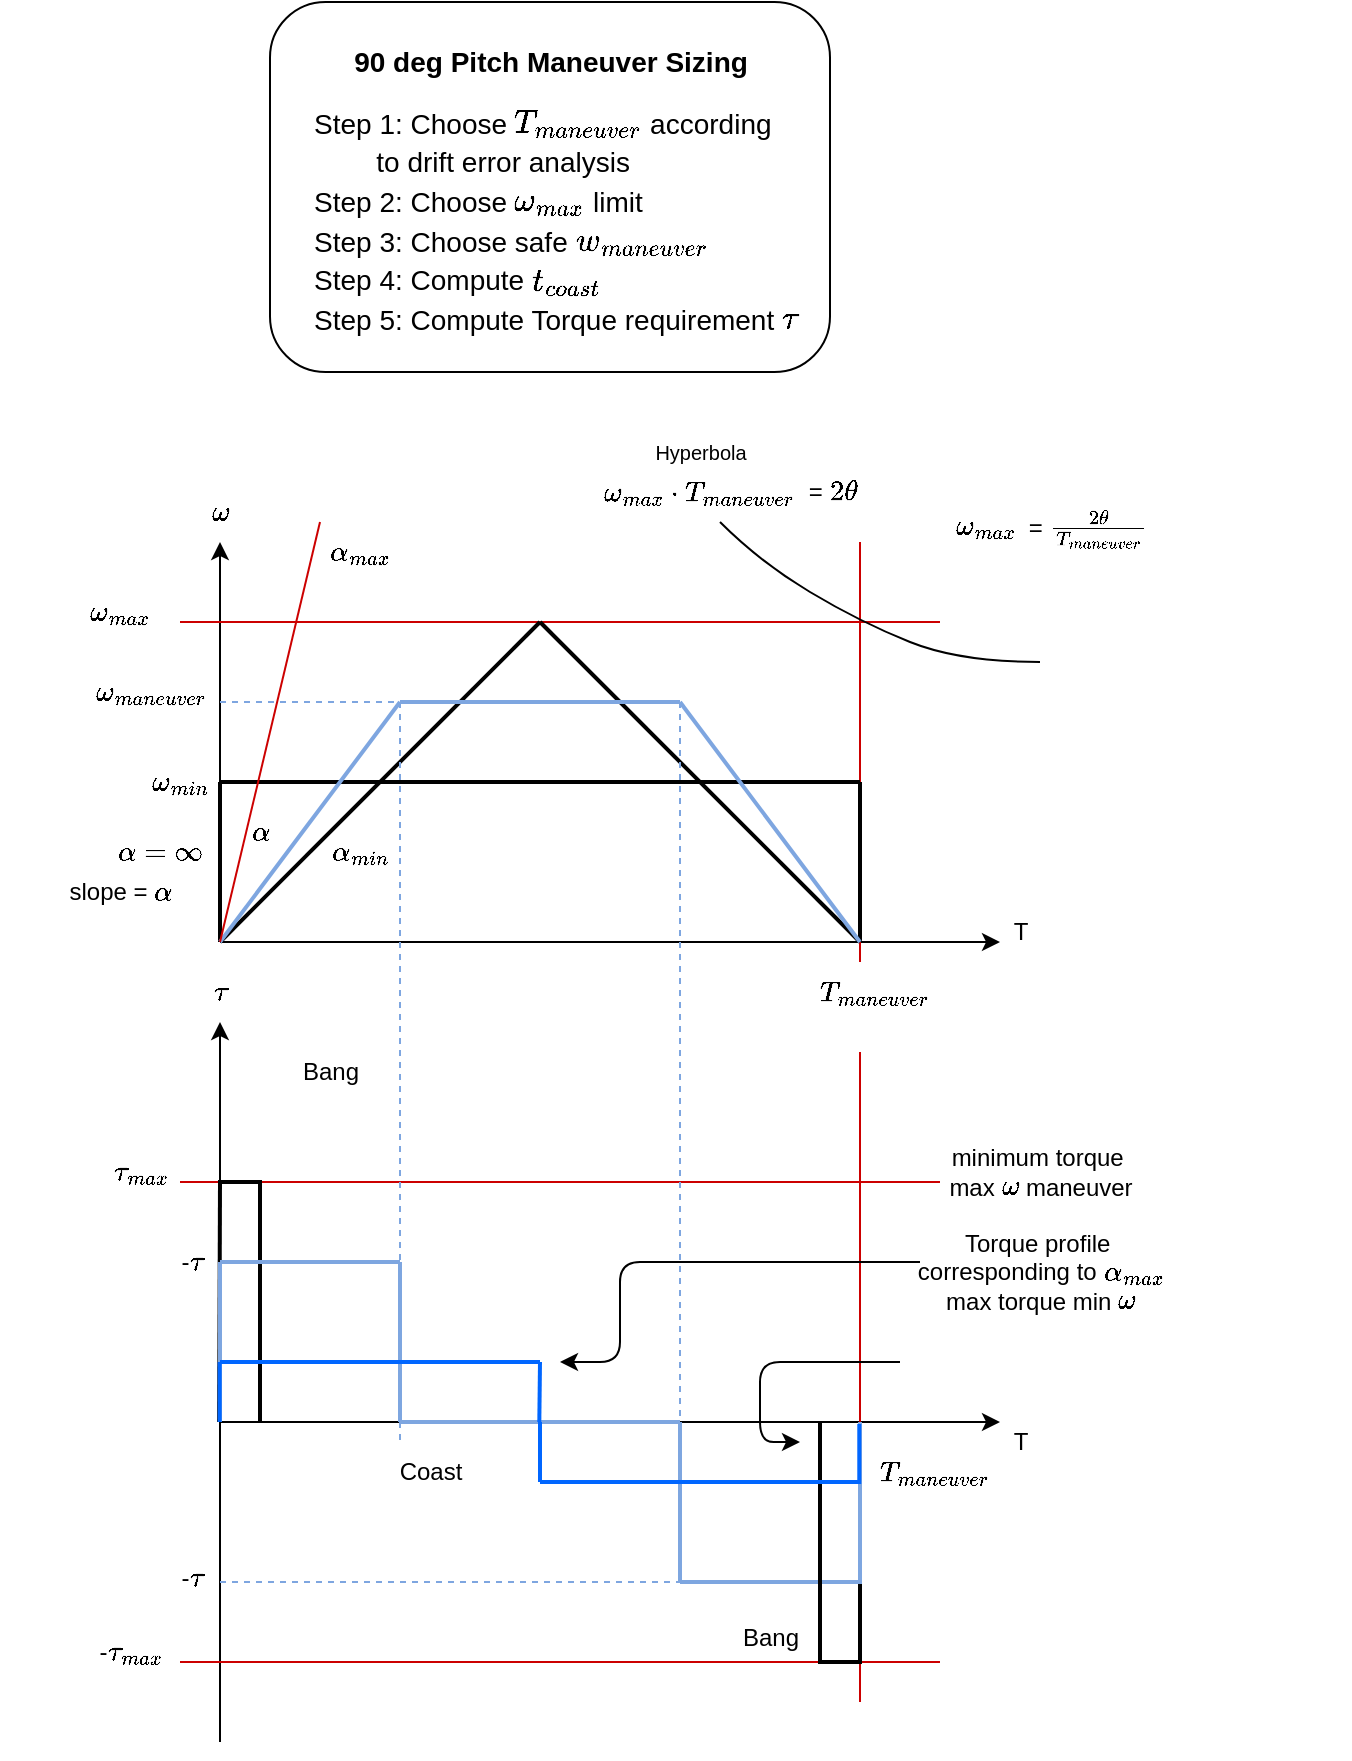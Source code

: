 <mxfile version="28.0.6">
  <diagram name="Page-1" id="JwNxEWAlvEYyS6XBCIr7">
    <mxGraphModel dx="837" dy="527" grid="1" gridSize="10" guides="1" tooltips="1" connect="1" arrows="1" fold="1" page="1" pageScale="1" pageWidth="1169" pageHeight="1654" math="1" shadow="0">
      <root>
        <mxCell id="0" />
        <mxCell id="1" parent="0" />
        <mxCell id="eeCWz9_GqexhfhAyQiQK-57" value="" style="endArrow=none;html=1;rounded=0;strokeColor=#CC0000;" edge="1" parent="1">
          <mxGeometry width="50" height="50" relative="1" as="geometry">
            <mxPoint x="380" y="600" as="sourcePoint" />
            <mxPoint x="760" y="600" as="targetPoint" />
          </mxGeometry>
        </mxCell>
        <mxCell id="eeCWz9_GqexhfhAyQiQK-75" value="" style="endArrow=none;html=1;rounded=0;strokeWidth=2;" edge="1" parent="1">
          <mxGeometry width="50" height="50" relative="1" as="geometry">
            <mxPoint x="420" y="720" as="sourcePoint" />
            <mxPoint x="420" y="599" as="targetPoint" />
          </mxGeometry>
        </mxCell>
        <mxCell id="eeCWz9_GqexhfhAyQiQK-71" value="" style="endArrow=none;html=1;rounded=0;strokeWidth=2;" edge="1" parent="1">
          <mxGeometry width="50" height="50" relative="1" as="geometry">
            <mxPoint x="399.58" y="720" as="sourcePoint" />
            <mxPoint x="400" y="600" as="targetPoint" />
          </mxGeometry>
        </mxCell>
        <mxCell id="eeCWz9_GqexhfhAyQiQK-1" value="" style="endArrow=classic;html=1;rounded=0;" edge="1" parent="1">
          <mxGeometry width="50" height="50" relative="1" as="geometry">
            <mxPoint x="400" y="480" as="sourcePoint" />
            <mxPoint x="790" y="480" as="targetPoint" />
          </mxGeometry>
        </mxCell>
        <mxCell id="eeCWz9_GqexhfhAyQiQK-2" value="" style="endArrow=classic;html=1;rounded=0;" edge="1" parent="1">
          <mxGeometry width="50" height="50" relative="1" as="geometry">
            <mxPoint x="400" y="480" as="sourcePoint" />
            <mxPoint x="400" y="280" as="targetPoint" />
          </mxGeometry>
        </mxCell>
        <mxCell id="eeCWz9_GqexhfhAyQiQK-3" value="" style="endArrow=none;html=1;rounded=0;strokeColor=#CC0000;" edge="1" parent="1">
          <mxGeometry width="50" height="50" relative="1" as="geometry">
            <mxPoint x="720" y="490" as="sourcePoint" />
            <mxPoint x="720" y="280" as="targetPoint" />
          </mxGeometry>
        </mxCell>
        <mxCell id="eeCWz9_GqexhfhAyQiQK-4" value="&amp;nbsp;\(T_{maneuver}\)" style="text;html=1;align=center;verticalAlign=middle;resizable=0;points=[];autosize=1;strokeColor=none;fillColor=none;" vertex="1" parent="1">
          <mxGeometry x="665" y="490" width="120" height="30" as="geometry" />
        </mxCell>
        <mxCell id="eeCWz9_GqexhfhAyQiQK-5" value="" style="endArrow=none;html=1;rounded=0;strokeColor=#CC0000;" edge="1" parent="1">
          <mxGeometry width="50" height="50" relative="1" as="geometry">
            <mxPoint x="380" y="320" as="sourcePoint" />
            <mxPoint x="760" y="320" as="targetPoint" />
          </mxGeometry>
        </mxCell>
        <mxCell id="eeCWz9_GqexhfhAyQiQK-6" value="&amp;nbsp;\(\omega_{max}\)&amp;nbsp;" style="text;html=1;align=center;verticalAlign=middle;resizable=0;points=[];autosize=1;strokeColor=none;fillColor=none;" vertex="1" parent="1">
          <mxGeometry x="290" y="300" width="120" height="30" as="geometry" />
        </mxCell>
        <mxCell id="eeCWz9_GqexhfhAyQiQK-7" value="" style="endArrow=none;html=1;rounded=0;strokeWidth=2;" edge="1" parent="1">
          <mxGeometry width="50" height="50" relative="1" as="geometry">
            <mxPoint x="400" y="480" as="sourcePoint" />
            <mxPoint x="560" y="320" as="targetPoint" />
          </mxGeometry>
        </mxCell>
        <mxCell id="eeCWz9_GqexhfhAyQiQK-8" value="" style="endArrow=none;html=1;rounded=0;strokeWidth=2;" edge="1" parent="1">
          <mxGeometry width="50" height="50" relative="1" as="geometry">
            <mxPoint x="720" y="480" as="sourcePoint" />
            <mxPoint x="560" y="320" as="targetPoint" />
          </mxGeometry>
        </mxCell>
        <mxCell id="eeCWz9_GqexhfhAyQiQK-12" value="\(\omega_{max}\)&amp;nbsp;&amp;nbsp;= \(\frac{2\theta}{T_{maneuver}}\)&lt;div&gt;&lt;br&gt;&lt;/div&gt;" style="text;html=1;align=center;verticalAlign=middle;resizable=0;points=[];autosize=1;strokeColor=none;fillColor=none;" vertex="1" parent="1">
          <mxGeometry x="665" y="260" width="300" height="40" as="geometry" />
        </mxCell>
        <mxCell id="eeCWz9_GqexhfhAyQiQK-14" value="" style="endArrow=none;html=1;rounded=0;strokeWidth=2;" edge="1" parent="1">
          <mxGeometry width="50" height="50" relative="1" as="geometry">
            <mxPoint x="400" y="480" as="sourcePoint" />
            <mxPoint x="400" y="400" as="targetPoint" />
          </mxGeometry>
        </mxCell>
        <mxCell id="eeCWz9_GqexhfhAyQiQK-15" value="" style="endArrow=none;html=1;rounded=0;strokeWidth=2;" edge="1" parent="1">
          <mxGeometry width="50" height="50" relative="1" as="geometry">
            <mxPoint x="720" y="400" as="sourcePoint" />
            <mxPoint x="400" y="400" as="targetPoint" />
          </mxGeometry>
        </mxCell>
        <mxCell id="eeCWz9_GqexhfhAyQiQK-16" value="" style="endArrow=none;html=1;rounded=0;strokeWidth=2;" edge="1" parent="1">
          <mxGeometry width="50" height="50" relative="1" as="geometry">
            <mxPoint x="720" y="480" as="sourcePoint" />
            <mxPoint x="720" y="400" as="targetPoint" />
          </mxGeometry>
        </mxCell>
        <mxCell id="eeCWz9_GqexhfhAyQiQK-18" value="" style="endArrow=none;html=1;rounded=0;curved=1;" edge="1" parent="1">
          <mxGeometry width="50" height="50" relative="1" as="geometry">
            <mxPoint x="650" y="270" as="sourcePoint" />
            <mxPoint x="810" y="340" as="targetPoint" />
            <Array as="points">
              <mxPoint x="670" y="290" />
              <mxPoint x="720" y="320" />
              <mxPoint x="770" y="340" />
            </Array>
          </mxGeometry>
        </mxCell>
        <mxCell id="eeCWz9_GqexhfhAyQiQK-19" value="\(\omega_{max} \cdot T_{maneuver}\)&amp;nbsp; = \(2\theta\)" style="text;html=1;align=center;verticalAlign=middle;resizable=0;points=[];autosize=1;strokeColor=none;fillColor=none;" vertex="1" parent="1">
          <mxGeometry x="510" y="240" width="290" height="30" as="geometry" />
        </mxCell>
        <mxCell id="eeCWz9_GqexhfhAyQiQK-20" value="slope = \(\alpha\)" style="text;html=1;align=center;verticalAlign=middle;resizable=0;points=[];autosize=1;strokeColor=none;fillColor=none;" vertex="1" parent="1">
          <mxGeometry x="295" y="440" width="110" height="30" as="geometry" />
        </mxCell>
        <mxCell id="eeCWz9_GqexhfhAyQiQK-21" value="&amp;nbsp;\(\alpha = \infty\)&amp;nbsp;" style="text;html=1;align=center;verticalAlign=middle;resizable=0;points=[];autosize=1;strokeColor=none;fillColor=none;" vertex="1" parent="1">
          <mxGeometry x="310" y="420" width="120" height="30" as="geometry" />
        </mxCell>
        <mxCell id="eeCWz9_GqexhfhAyQiQK-22" value="&amp;nbsp;\(\alpha_{min}\)&amp;nbsp;" style="text;html=1;align=center;verticalAlign=middle;resizable=0;points=[];autosize=1;strokeColor=none;fillColor=none;" vertex="1" parent="1">
          <mxGeometry x="415" y="420" width="110" height="30" as="geometry" />
        </mxCell>
        <mxCell id="eeCWz9_GqexhfhAyQiQK-23" value="" style="endArrow=none;html=1;rounded=0;strokeColor=#7EA6E0;strokeWidth=2;" edge="1" parent="1">
          <mxGeometry width="50" height="50" relative="1" as="geometry">
            <mxPoint x="400" y="480" as="sourcePoint" />
            <mxPoint x="490" y="360" as="targetPoint" />
          </mxGeometry>
        </mxCell>
        <mxCell id="eeCWz9_GqexhfhAyQiQK-24" value="" style="endArrow=none;html=1;rounded=0;strokeColor=#7EA6E0;strokeWidth=2;" edge="1" parent="1">
          <mxGeometry width="50" height="50" relative="1" as="geometry">
            <mxPoint x="490" y="360" as="sourcePoint" />
            <mxPoint x="630" y="360" as="targetPoint" />
          </mxGeometry>
        </mxCell>
        <mxCell id="eeCWz9_GqexhfhAyQiQK-25" value="" style="endArrow=none;html=1;rounded=0;strokeColor=#7EA6E0;strokeWidth=2;" edge="1" parent="1">
          <mxGeometry width="50" height="50" relative="1" as="geometry">
            <mxPoint x="630" y="360" as="sourcePoint" />
            <mxPoint x="720" y="480" as="targetPoint" />
          </mxGeometry>
        </mxCell>
        <mxCell id="eeCWz9_GqexhfhAyQiQK-26" value="&amp;nbsp;\(\alpha\)&amp;nbsp;" style="text;html=1;align=center;verticalAlign=middle;resizable=0;points=[];autosize=1;strokeColor=none;fillColor=none;" vertex="1" parent="1">
          <mxGeometry x="380" y="410" width="80" height="30" as="geometry" />
        </mxCell>
        <mxCell id="eeCWz9_GqexhfhAyQiQK-27" value="&amp;nbsp;\(\omega_{maneuver}\)&amp;nbsp;" style="text;html=1;align=center;verticalAlign=middle;resizable=0;points=[];autosize=1;strokeColor=none;fillColor=none;" vertex="1" parent="1">
          <mxGeometry x="290" y="340" width="150" height="30" as="geometry" />
        </mxCell>
        <mxCell id="eeCWz9_GqexhfhAyQiQK-30" value="&amp;nbsp;\(\omega_{min}\)&amp;nbsp;" style="text;html=1;align=center;verticalAlign=middle;resizable=0;points=[];autosize=1;strokeColor=none;fillColor=none;" vertex="1" parent="1">
          <mxGeometry x="320" y="385" width="120" height="30" as="geometry" />
        </mxCell>
        <mxCell id="eeCWz9_GqexhfhAyQiQK-31" value="" style="endArrow=none;html=1;rounded=0;strokeColor=#7EA6E0;strokeWidth=1;dashed=1;" edge="1" parent="1">
          <mxGeometry width="50" height="50" relative="1" as="geometry">
            <mxPoint x="400" y="360" as="sourcePoint" />
            <mxPoint x="490" y="360" as="targetPoint" />
          </mxGeometry>
        </mxCell>
        <mxCell id="eeCWz9_GqexhfhAyQiQK-32" value="" style="endArrow=classic;html=1;rounded=0;" edge="1" parent="1">
          <mxGeometry width="50" height="50" relative="1" as="geometry">
            <mxPoint x="400" y="720" as="sourcePoint" />
            <mxPoint x="790" y="720" as="targetPoint" />
          </mxGeometry>
        </mxCell>
        <mxCell id="eeCWz9_GqexhfhAyQiQK-33" value="" style="endArrow=classic;html=1;rounded=0;" edge="1" parent="1">
          <mxGeometry width="50" height="50" relative="1" as="geometry">
            <mxPoint x="400" y="880" as="sourcePoint" />
            <mxPoint x="400" y="520" as="targetPoint" />
          </mxGeometry>
        </mxCell>
        <mxCell id="eeCWz9_GqexhfhAyQiQK-34" value="" style="endArrow=none;html=1;rounded=0;strokeColor=#CC0000;" edge="1" parent="1">
          <mxGeometry width="50" height="50" relative="1" as="geometry">
            <mxPoint x="720" y="860" as="sourcePoint" />
            <mxPoint x="720" y="535" as="targetPoint" />
          </mxGeometry>
        </mxCell>
        <mxCell id="eeCWz9_GqexhfhAyQiQK-36" value="&amp;nbsp;\(\omega\)&amp;nbsp;" style="text;html=1;align=center;verticalAlign=middle;resizable=0;points=[];autosize=1;strokeColor=none;fillColor=none;" vertex="1" parent="1">
          <mxGeometry x="360" y="250" width="80" height="30" as="geometry" />
        </mxCell>
        <mxCell id="eeCWz9_GqexhfhAyQiQK-37" value="T" style="text;html=1;align=center;verticalAlign=middle;resizable=0;points=[];autosize=1;strokeColor=none;fillColor=none;" vertex="1" parent="1">
          <mxGeometry x="785" y="460" width="30" height="30" as="geometry" />
        </mxCell>
        <mxCell id="eeCWz9_GqexhfhAyQiQK-38" value="T" style="text;html=1;align=center;verticalAlign=middle;resizable=0;points=[];autosize=1;strokeColor=none;fillColor=none;" vertex="1" parent="1">
          <mxGeometry x="785" y="715" width="30" height="30" as="geometry" />
        </mxCell>
        <mxCell id="eeCWz9_GqexhfhAyQiQK-39" value="&lt;font style=&quot;font-size: 10px;&quot;&gt;Hyperbola&lt;/font&gt;" style="text;html=1;align=center;verticalAlign=middle;resizable=0;points=[];autosize=1;strokeColor=none;fillColor=none;" vertex="1" parent="1">
          <mxGeometry x="605" y="220" width="70" height="30" as="geometry" />
        </mxCell>
        <mxCell id="eeCWz9_GqexhfhAyQiQK-40" value="" style="endArrow=none;html=1;rounded=0;strokeColor=#CC0000;" edge="1" parent="1">
          <mxGeometry width="50" height="50" relative="1" as="geometry">
            <mxPoint x="400" y="480" as="sourcePoint" />
            <mxPoint x="450" y="270" as="targetPoint" />
          </mxGeometry>
        </mxCell>
        <mxCell id="eeCWz9_GqexhfhAyQiQK-41" value="&amp;nbsp;\(\alpha_{max}\)&lt;span style=&quot;background-color: transparent; color: light-dark(rgb(0, 0, 0), rgb(255, 255, 255));&quot;&gt;&amp;nbsp;&lt;/span&gt;" style="text;html=1;align=center;verticalAlign=middle;resizable=0;points=[];autosize=1;strokeColor=none;fillColor=none;" vertex="1" parent="1">
          <mxGeometry x="415" y="270" width="110" height="30" as="geometry" />
        </mxCell>
        <mxCell id="eeCWz9_GqexhfhAyQiQK-43" value="&amp;nbsp;\(T_{maneuver}\)" style="text;html=1;align=center;verticalAlign=middle;resizable=0;points=[];autosize=1;strokeColor=none;fillColor=none;" vertex="1" parent="1">
          <mxGeometry x="695" y="730" width="120" height="30" as="geometry" />
        </mxCell>
        <mxCell id="eeCWz9_GqexhfhAyQiQK-45" value="" style="endArrow=none;html=1;rounded=0;strokeColor=#7EA6E0;strokeWidth=1;dashed=1;" edge="1" parent="1">
          <mxGeometry width="50" height="50" relative="1" as="geometry">
            <mxPoint x="490" y="360" as="sourcePoint" />
            <mxPoint x="490" y="730" as="targetPoint" />
          </mxGeometry>
        </mxCell>
        <mxCell id="eeCWz9_GqexhfhAyQiQK-46" value="" style="endArrow=none;html=1;rounded=0;strokeColor=#7EA6E0;strokeWidth=1;dashed=1;" edge="1" parent="1">
          <mxGeometry width="50" height="50" relative="1" as="geometry">
            <mxPoint x="630" y="360" as="sourcePoint" />
            <mxPoint x="630" y="730" as="targetPoint" />
          </mxGeometry>
        </mxCell>
        <mxCell id="eeCWz9_GqexhfhAyQiQK-47" value="" style="endArrow=none;html=1;rounded=0;strokeColor=#7EA6E0;strokeWidth=2;" edge="1" parent="1">
          <mxGeometry width="50" height="50" relative="1" as="geometry">
            <mxPoint x="400" y="720" as="sourcePoint" />
            <mxPoint x="400" y="640" as="targetPoint" />
          </mxGeometry>
        </mxCell>
        <mxCell id="eeCWz9_GqexhfhAyQiQK-48" value="" style="endArrow=none;html=1;rounded=0;strokeColor=#7EA6E0;strokeWidth=2;" edge="1" parent="1">
          <mxGeometry width="50" height="50" relative="1" as="geometry">
            <mxPoint x="490" y="640" as="sourcePoint" />
            <mxPoint x="400" y="640" as="targetPoint" />
          </mxGeometry>
        </mxCell>
        <mxCell id="eeCWz9_GqexhfhAyQiQK-49" value="" style="endArrow=none;html=1;rounded=0;strokeColor=#7EA6E0;strokeWidth=2;" edge="1" parent="1">
          <mxGeometry width="50" height="50" relative="1" as="geometry">
            <mxPoint x="720" y="800" as="sourcePoint" />
            <mxPoint x="630" y="800" as="targetPoint" />
          </mxGeometry>
        </mxCell>
        <mxCell id="eeCWz9_GqexhfhAyQiQK-50" value="" style="endArrow=none;html=1;rounded=0;strokeColor=#7EA6E0;strokeWidth=2;" edge="1" parent="1">
          <mxGeometry width="50" height="50" relative="1" as="geometry">
            <mxPoint x="490" y="720" as="sourcePoint" />
            <mxPoint x="490" y="640" as="targetPoint" />
          </mxGeometry>
        </mxCell>
        <mxCell id="eeCWz9_GqexhfhAyQiQK-51" value="" style="endArrow=none;html=1;rounded=0;strokeColor=#7EA6E0;strokeWidth=2;" edge="1" parent="1">
          <mxGeometry width="50" height="50" relative="1" as="geometry">
            <mxPoint x="630" y="800" as="sourcePoint" />
            <mxPoint x="630" y="720" as="targetPoint" />
          </mxGeometry>
        </mxCell>
        <mxCell id="eeCWz9_GqexhfhAyQiQK-52" value="" style="endArrow=none;html=1;rounded=0;strokeColor=#7EA6E0;strokeWidth=2;" edge="1" parent="1">
          <mxGeometry width="50" height="50" relative="1" as="geometry">
            <mxPoint x="720" y="810" as="sourcePoint" />
            <mxPoint x="720" y="720" as="targetPoint" />
          </mxGeometry>
        </mxCell>
        <mxCell id="eeCWz9_GqexhfhAyQiQK-53" value="" style="endArrow=none;html=1;rounded=0;strokeColor=#7EA6E0;strokeWidth=2;" edge="1" parent="1">
          <mxGeometry width="50" height="50" relative="1" as="geometry">
            <mxPoint x="630" y="720" as="sourcePoint" />
            <mxPoint x="490" y="720" as="targetPoint" />
          </mxGeometry>
        </mxCell>
        <mxCell id="eeCWz9_GqexhfhAyQiQK-55" value="" style="endArrow=none;html=1;rounded=0;strokeColor=#7EA6E0;strokeWidth=1;dashed=1;" edge="1" parent="1">
          <mxGeometry width="50" height="50" relative="1" as="geometry">
            <mxPoint x="400" y="800" as="sourcePoint" />
            <mxPoint x="640" y="800" as="targetPoint" />
          </mxGeometry>
        </mxCell>
        <mxCell id="eeCWz9_GqexhfhAyQiQK-58" value="" style="endArrow=none;html=1;rounded=0;strokeColor=#CC0000;" edge="1" parent="1">
          <mxGeometry width="50" height="50" relative="1" as="geometry">
            <mxPoint x="380" y="840" as="sourcePoint" />
            <mxPoint x="760" y="840" as="targetPoint" />
          </mxGeometry>
        </mxCell>
        <mxCell id="eeCWz9_GqexhfhAyQiQK-59" value="\(\tau_{max}\)" style="text;html=1;align=center;verticalAlign=middle;resizable=0;points=[];autosize=1;strokeColor=none;fillColor=none;" vertex="1" parent="1">
          <mxGeometry x="310" y="580" width="100" height="30" as="geometry" />
        </mxCell>
        <mxCell id="eeCWz9_GqexhfhAyQiQK-60" value="-\(\tau_{max}\)" style="text;html=1;align=center;verticalAlign=middle;resizable=0;points=[];autosize=1;strokeColor=none;fillColor=none;" vertex="1" parent="1">
          <mxGeometry x="305" y="820" width="100" height="30" as="geometry" />
        </mxCell>
        <mxCell id="eeCWz9_GqexhfhAyQiQK-61" value="-\(\tau\)" style="text;html=1;align=center;verticalAlign=middle;resizable=0;points=[];autosize=1;strokeColor=none;fillColor=none;" vertex="1" parent="1">
          <mxGeometry x="356" y="783" width="60" height="30" as="geometry" />
        </mxCell>
        <mxCell id="eeCWz9_GqexhfhAyQiQK-62" value="-\(\tau\)" style="text;html=1;align=center;verticalAlign=middle;resizable=0;points=[];autosize=1;strokeColor=none;fillColor=none;" vertex="1" parent="1">
          <mxGeometry x="356" y="625" width="60" height="30" as="geometry" />
        </mxCell>
        <mxCell id="eeCWz9_GqexhfhAyQiQK-63" value="Bang" style="text;html=1;align=center;verticalAlign=middle;resizable=0;points=[];autosize=1;strokeColor=none;fillColor=none;" vertex="1" parent="1">
          <mxGeometry x="430" y="530" width="50" height="30" as="geometry" />
        </mxCell>
        <mxCell id="eeCWz9_GqexhfhAyQiQK-64" value="Coast" style="text;html=1;align=center;verticalAlign=middle;resizable=0;points=[];autosize=1;strokeColor=none;fillColor=none;" vertex="1" parent="1">
          <mxGeometry x="480" y="730" width="50" height="30" as="geometry" />
        </mxCell>
        <mxCell id="eeCWz9_GqexhfhAyQiQK-65" value="Bang" style="text;html=1;align=center;verticalAlign=middle;resizable=0;points=[];autosize=1;strokeColor=none;fillColor=none;" vertex="1" parent="1">
          <mxGeometry x="650" y="813" width="50" height="30" as="geometry" />
        </mxCell>
        <mxCell id="eeCWz9_GqexhfhAyQiQK-68" value="\(\tau\)" style="text;html=1;align=center;verticalAlign=middle;resizable=0;points=[];autosize=1;strokeColor=none;fillColor=none;" vertex="1" parent="1">
          <mxGeometry x="370" y="490" width="60" height="30" as="geometry" />
        </mxCell>
        <mxCell id="eeCWz9_GqexhfhAyQiQK-69" value="" style="group" vertex="1" connectable="0" parent="1">
          <mxGeometry x="425" y="10" width="320" height="185" as="geometry" />
        </mxCell>
        <mxCell id="eeCWz9_GqexhfhAyQiQK-67" value="" style="rounded=1;whiteSpace=wrap;html=1;" vertex="1" parent="eeCWz9_GqexhfhAyQiQK-69">
          <mxGeometry width="280" height="185" as="geometry" />
        </mxCell>
        <mxCell id="eeCWz9_GqexhfhAyQiQK-13" value="&lt;div style=&quot;line-height: 140%;&quot;&gt;&lt;font face=&quot;Helvetica&quot; style=&quot;font-size: 14px; line-height: 140%;&quot;&gt;Step 1: Choose \(T_{maneuver}\) according&amp;nbsp;&lt;/font&gt;&lt;div&gt;&lt;font face=&quot;Helvetica&quot; style=&quot;font-size: 14px; line-height: 140%;&quot;&gt;&lt;span style=&quot;white-space: pre;&quot;&gt;&#x9;&lt;/span&gt;to drift error analysis&lt;/font&gt;&lt;div&gt;&lt;font face=&quot;Helvetica&quot; style=&quot;font-size: 14px; line-height: 140%;&quot;&gt;Step 2: Choose \(\omega_{max}\) limit&amp;nbsp;&lt;/font&gt;&lt;/div&gt;&lt;div&gt;&lt;font face=&quot;Helvetica&quot; style=&quot;font-size: 14px; line-height: 140%;&quot;&gt;Step 3: Choose safe \(w_{maneuver}\)&lt;br&gt;&lt;/font&gt;&lt;/div&gt;&lt;div&gt;&lt;font face=&quot;Helvetica&quot; style=&quot;font-size: 14px; line-height: 140%;&quot;&gt;Step 4: Compute \(t_{coast}\)&lt;/font&gt;&lt;/div&gt;&lt;div&gt;&lt;font face=&quot;Helvetica&quot; style=&quot;font-size: 14px; line-height: 140%;&quot;&gt;Step 5: Compute Torque requirement \(\tau\)&lt;/font&gt;&lt;/div&gt;&lt;/div&gt;&lt;/div&gt;" style="text;html=1;align=left;verticalAlign=middle;resizable=0;points=[];autosize=1;strokeColor=none;fillColor=none;" vertex="1" parent="eeCWz9_GqexhfhAyQiQK-69">
          <mxGeometry x="20" y="45" width="300" height="130" as="geometry" />
        </mxCell>
        <mxCell id="eeCWz9_GqexhfhAyQiQK-66" value="&lt;b&gt;&lt;font style=&quot;font-size: 14px;&quot;&gt;90 deg Pitch Maneuver Sizing&lt;/font&gt;&lt;/b&gt;" style="text;html=1;align=center;verticalAlign=middle;resizable=0;points=[];autosize=1;strokeColor=none;fillColor=none;" vertex="1" parent="eeCWz9_GqexhfhAyQiQK-69">
          <mxGeometry x="30" y="15" width="220" height="30" as="geometry" />
        </mxCell>
        <mxCell id="eeCWz9_GqexhfhAyQiQK-73" value="" style="endArrow=none;html=1;rounded=0;strokeWidth=2;" edge="1" parent="1">
          <mxGeometry width="50" height="50" relative="1" as="geometry">
            <mxPoint x="420" y="600" as="sourcePoint" />
            <mxPoint x="399" y="600" as="targetPoint" />
          </mxGeometry>
        </mxCell>
        <mxCell id="eeCWz9_GqexhfhAyQiQK-76" value="" style="endArrow=none;html=1;rounded=0;strokeWidth=2;" edge="1" parent="1">
          <mxGeometry width="50" height="50" relative="1" as="geometry">
            <mxPoint x="700" y="841" as="sourcePoint" />
            <mxPoint x="700" y="720" as="targetPoint" />
          </mxGeometry>
        </mxCell>
        <mxCell id="eeCWz9_GqexhfhAyQiQK-77" value="" style="endArrow=none;html=1;rounded=0;strokeWidth=2;" edge="1" parent="1">
          <mxGeometry width="50" height="50" relative="1" as="geometry">
            <mxPoint x="720" y="840" as="sourcePoint" />
            <mxPoint x="699" y="840" as="targetPoint" />
          </mxGeometry>
        </mxCell>
        <mxCell id="eeCWz9_GqexhfhAyQiQK-78" value="" style="endArrow=none;html=1;rounded=0;strokeWidth=2;" edge="1" parent="1">
          <mxGeometry width="50" height="50" relative="1" as="geometry">
            <mxPoint x="720" y="841" as="sourcePoint" />
            <mxPoint x="720" y="801" as="targetPoint" />
          </mxGeometry>
        </mxCell>
        <mxCell id="eeCWz9_GqexhfhAyQiQK-80" value="" style="endArrow=classic;html=1;rounded=1;curved=0;" edge="1" parent="1">
          <mxGeometry width="50" height="50" relative="1" as="geometry">
            <mxPoint x="740" y="690" as="sourcePoint" />
            <mxPoint x="690" y="730" as="targetPoint" />
            <Array as="points">
              <mxPoint x="670" y="690" />
              <mxPoint x="670" y="730" />
            </Array>
          </mxGeometry>
        </mxCell>
        <mxCell id="eeCWz9_GqexhfhAyQiQK-81" value="Torque profile&amp;nbsp;&lt;div&gt;corresponding&amp;nbsp;&lt;span style=&quot;background-color: transparent; color: light-dark(rgb(0, 0, 0), rgb(255, 255, 255));&quot;&gt;to \(\alpha_{max}\)&lt;/span&gt;&lt;/div&gt;&lt;div&gt;&lt;span style=&quot;background-color: transparent; color: light-dark(rgb(0, 0, 0), rgb(255, 255, 255));&quot;&gt;max torque min \(\omega\)&lt;/span&gt;&lt;/div&gt;" style="text;html=1;align=center;verticalAlign=middle;resizable=0;points=[];autosize=1;strokeColor=none;fillColor=none;" vertex="1" parent="1">
          <mxGeometry x="710" y="615" width="200" height="60" as="geometry" />
        </mxCell>
        <mxCell id="eeCWz9_GqexhfhAyQiQK-82" value="" style="endArrow=none;html=1;rounded=0;strokeColor=light-dark(#0066ff, #436697);strokeWidth=2;" edge="1" parent="1">
          <mxGeometry width="50" height="50" relative="1" as="geometry">
            <mxPoint x="559.66" y="720" as="sourcePoint" />
            <mxPoint x="560" y="690" as="targetPoint" />
          </mxGeometry>
        </mxCell>
        <mxCell id="eeCWz9_GqexhfhAyQiQK-83" value="" style="endArrow=none;html=1;rounded=0;strokeColor=light-dark(#0066ff, #436697);strokeWidth=2;" edge="1" parent="1">
          <mxGeometry width="50" height="50" relative="1" as="geometry">
            <mxPoint x="560" y="690" as="sourcePoint" />
            <mxPoint x="400" y="690" as="targetPoint" />
          </mxGeometry>
        </mxCell>
        <mxCell id="eeCWz9_GqexhfhAyQiQK-84" value="" style="endArrow=none;html=1;rounded=0;strokeColor=light-dark(#0066ff, #436697);strokeWidth=2;" edge="1" parent="1">
          <mxGeometry width="50" height="50" relative="1" as="geometry">
            <mxPoint x="560" y="750" as="sourcePoint" />
            <mxPoint x="560.0" y="720" as="targetPoint" />
          </mxGeometry>
        </mxCell>
        <mxCell id="eeCWz9_GqexhfhAyQiQK-85" value="" style="endArrow=none;html=1;rounded=0;strokeColor=light-dark(#0066ff, #436697);strokeWidth=2;" edge="1" parent="1">
          <mxGeometry width="50" height="50" relative="1" as="geometry">
            <mxPoint x="720" y="750" as="sourcePoint" />
            <mxPoint x="560" y="750" as="targetPoint" />
          </mxGeometry>
        </mxCell>
        <mxCell id="eeCWz9_GqexhfhAyQiQK-86" value="" style="endArrow=classic;html=1;rounded=1;curved=0;" edge="1" parent="1">
          <mxGeometry width="50" height="50" relative="1" as="geometry">
            <mxPoint x="750" y="640" as="sourcePoint" />
            <mxPoint x="570" y="690" as="targetPoint" />
            <Array as="points">
              <mxPoint x="680" y="640" />
              <mxPoint x="600" y="640" />
              <mxPoint x="600" y="690" />
            </Array>
          </mxGeometry>
        </mxCell>
        <mxCell id="eeCWz9_GqexhfhAyQiQK-87" value="minimum torque&amp;nbsp;&lt;div&gt;max \(\omega\) maneuver&lt;/div&gt;" style="text;html=1;align=center;verticalAlign=middle;resizable=0;points=[];autosize=1;strokeColor=none;fillColor=none;" vertex="1" parent="1">
          <mxGeometry x="730" y="575" width="160" height="40" as="geometry" />
        </mxCell>
        <mxCell id="eeCWz9_GqexhfhAyQiQK-89" value="" style="endArrow=none;html=1;rounded=0;strokeColor=light-dark(#0066ff, #436697);strokeWidth=2;" edge="1" parent="1">
          <mxGeometry width="50" height="50" relative="1" as="geometry">
            <mxPoint x="399.83" y="720" as="sourcePoint" />
            <mxPoint x="399.83" y="690" as="targetPoint" />
          </mxGeometry>
        </mxCell>
        <mxCell id="eeCWz9_GqexhfhAyQiQK-90" value="" style="endArrow=none;html=1;rounded=0;strokeColor=light-dark(#0066ff, #436697);strokeWidth=2;" edge="1" parent="1">
          <mxGeometry width="50" height="50" relative="1" as="geometry">
            <mxPoint x="719.64" y="751" as="sourcePoint" />
            <mxPoint x="719.64" y="721" as="targetPoint" />
          </mxGeometry>
        </mxCell>
      </root>
    </mxGraphModel>
  </diagram>
</mxfile>
